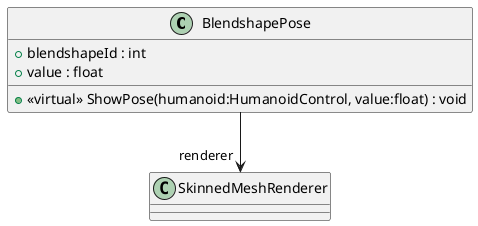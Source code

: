 @startuml
class BlendshapePose {
    + blendshapeId : int
    + value : float
    + <<virtual>> ShowPose(humanoid:HumanoidControl, value:float) : void
}
BlendshapePose --> "renderer" SkinnedMeshRenderer
@enduml
